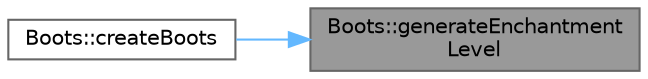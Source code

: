 digraph "Boots::generateEnchantmentLevel"
{
 // LATEX_PDF_SIZE
  bgcolor="transparent";
  edge [fontname=Helvetica,fontsize=10,labelfontname=Helvetica,labelfontsize=10];
  node [fontname=Helvetica,fontsize=10,shape=box,height=0.2,width=0.4];
  rankdir="RL";
  Node1 [id="Node000001",label="Boots::generateEnchantment\lLevel",height=0.2,width=0.4,color="gray40", fillcolor="grey60", style="filled", fontcolor="black",tooltip="Method to generate a random enchantment level for the Boots object."];
  Node1 -> Node2 [id="edge1_Node000001_Node000002",dir="back",color="steelblue1",style="solid",tooltip=" "];
  Node2 [id="Node000002",label="Boots::createBoots",height=0.2,width=0.4,color="grey40", fillcolor="white", style="filled",URL="$class_boots.html#a1a4f15b5cf808c129d34f8880e8a5b6f",tooltip="Method to create a Boots object with random attributes."];
}
